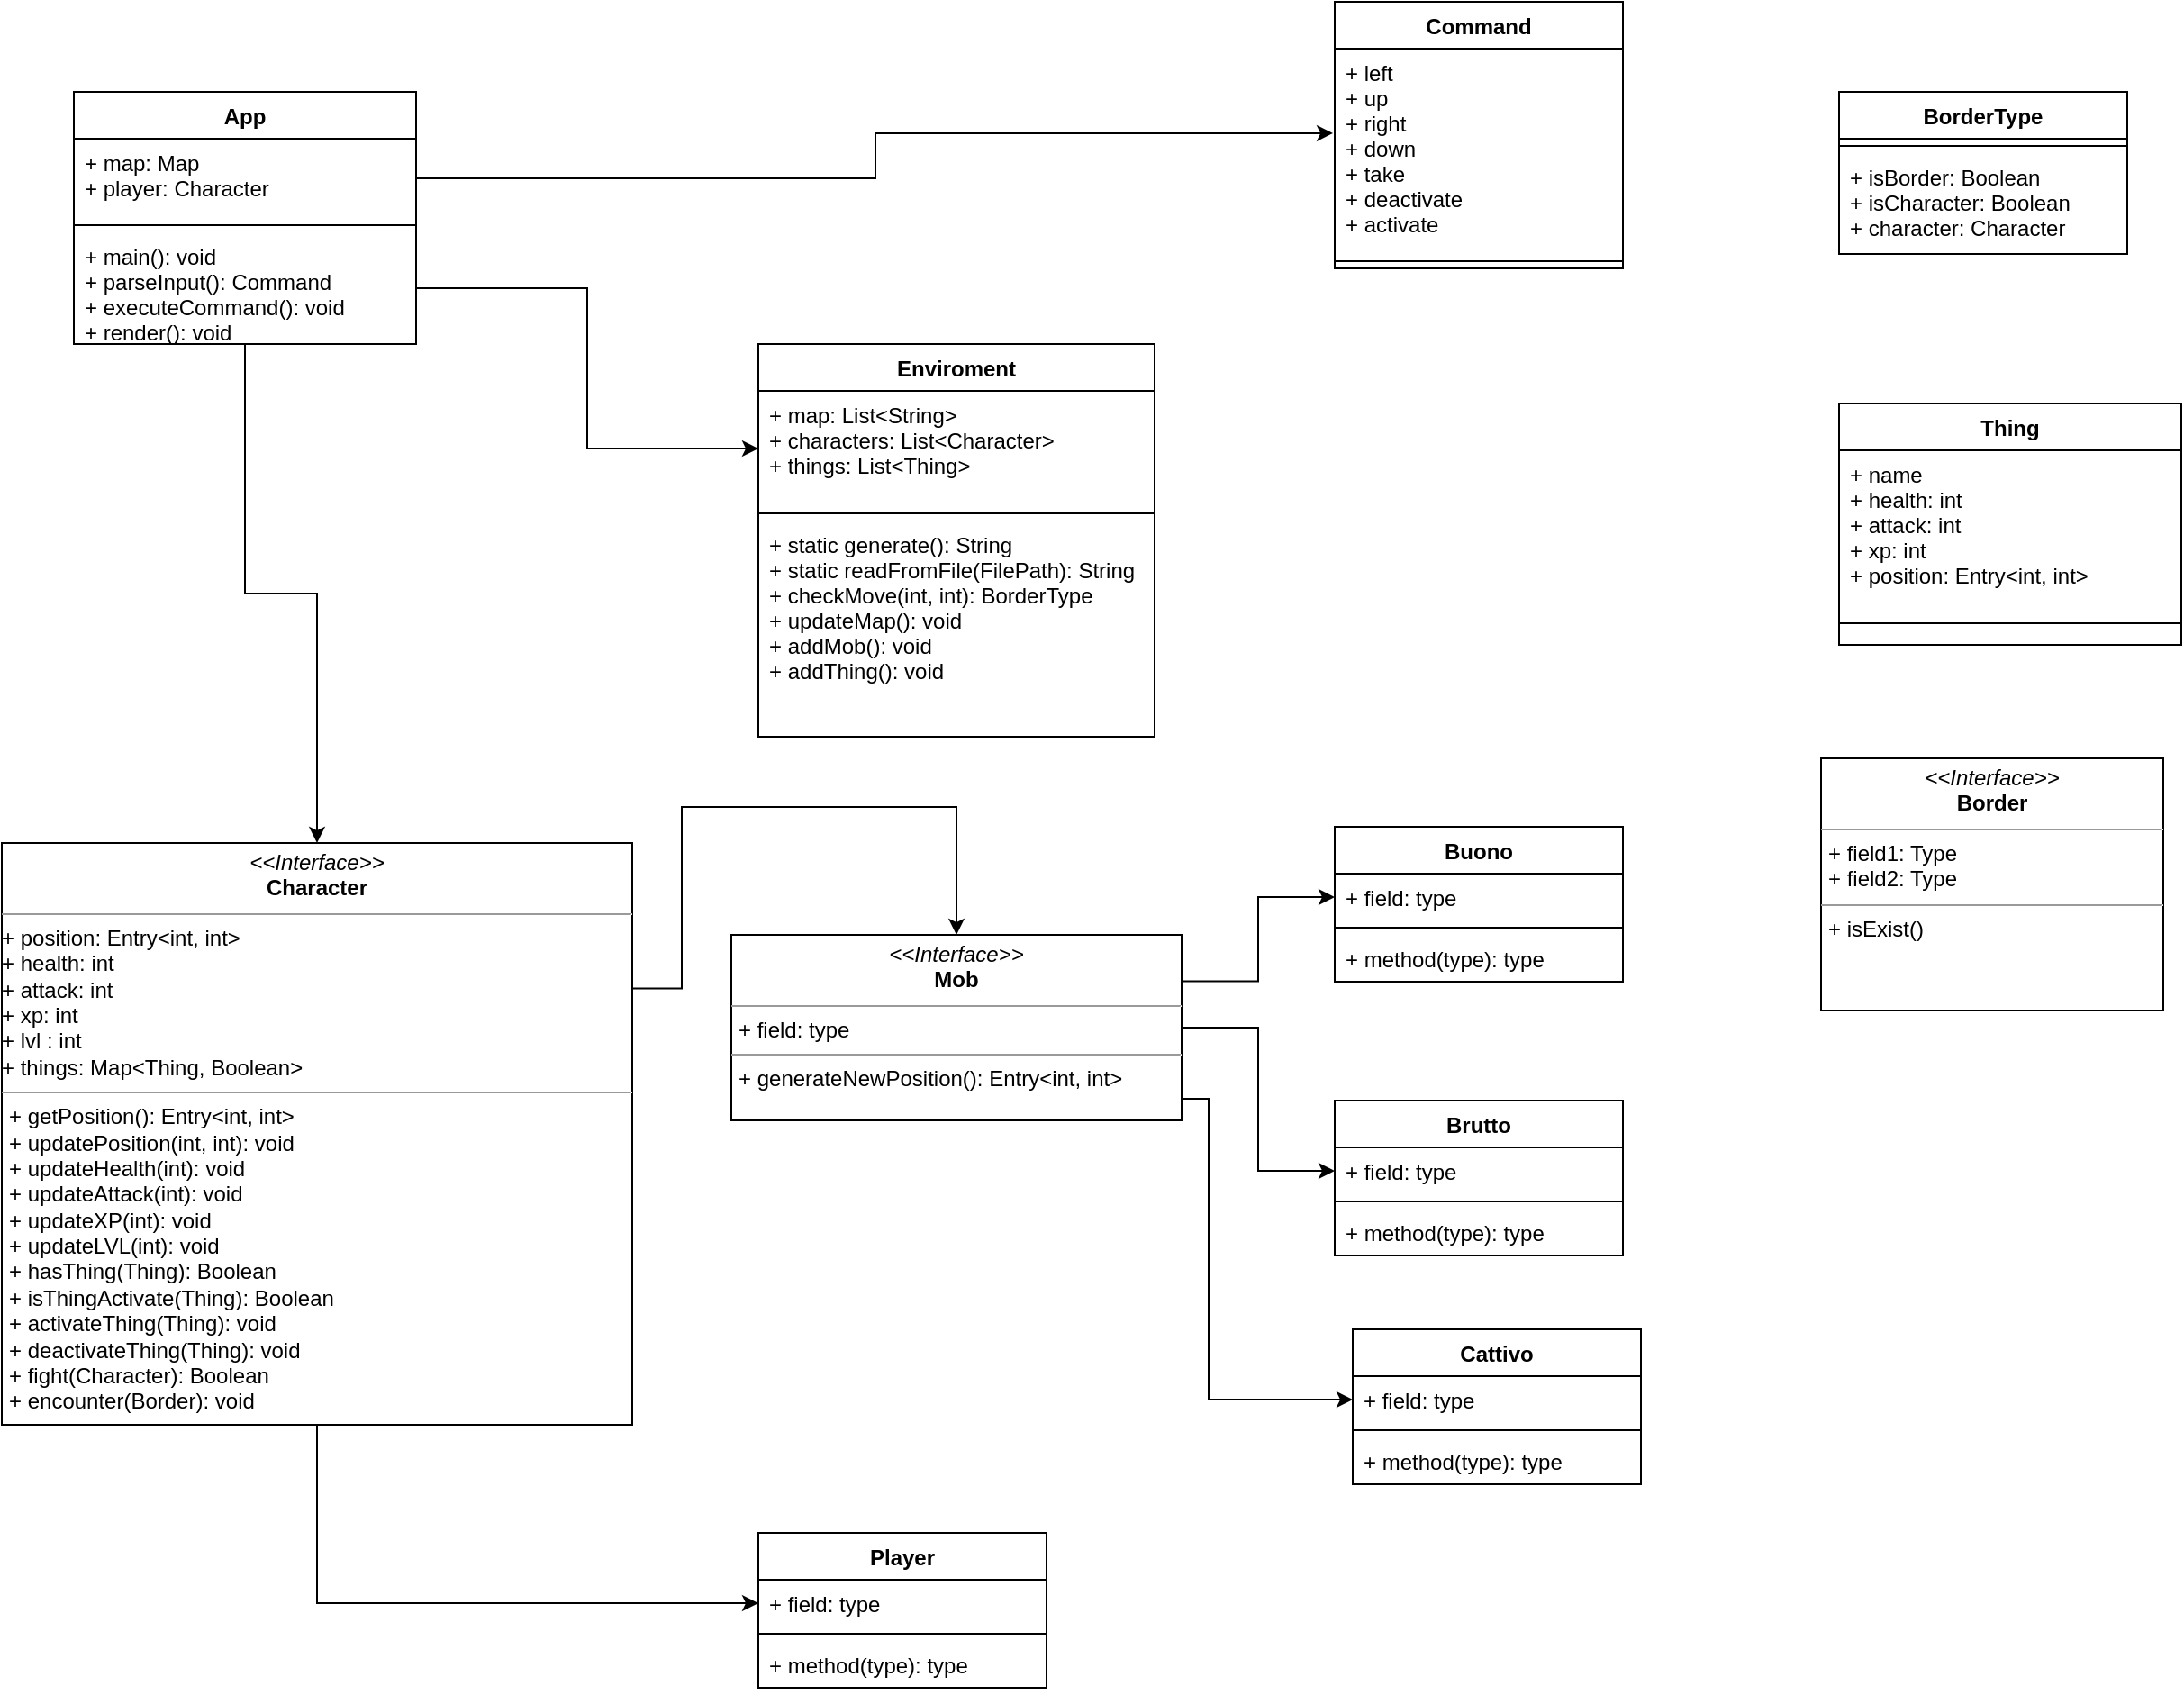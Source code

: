 <mxfile version="10.6.0" type="device"><diagram id="LDF_CH81lKKC1Uchu8hJ" name="Page-1"><mxGraphModel dx="1394" dy="762" grid="1" gridSize="10" guides="1" tooltips="1" connect="1" arrows="1" fold="1" page="1" pageScale="1" pageWidth="827" pageHeight="1169" math="0" shadow="0"><root><mxCell id="0"/><mxCell id="1" parent="0"/><mxCell id="97WXqjTTlSnCEz2I41OQ-5" value="Player" style="swimlane;fontStyle=1;align=center;verticalAlign=top;childLayout=stackLayout;horizontal=1;startSize=26;horizontalStack=0;resizeParent=1;resizeParentMax=0;resizeLast=0;collapsible=1;marginBottom=0;" parent="1" vertex="1"><mxGeometry x="460" y="890" width="160" height="86" as="geometry"/></mxCell><mxCell id="97WXqjTTlSnCEz2I41OQ-6" value="+ field: type" style="text;strokeColor=none;fillColor=none;align=left;verticalAlign=top;spacingLeft=4;spacingRight=4;overflow=hidden;rotatable=0;points=[[0,0.5],[1,0.5]];portConstraint=eastwest;" parent="97WXqjTTlSnCEz2I41OQ-5" vertex="1"><mxGeometry y="26" width="160" height="26" as="geometry"/></mxCell><mxCell id="97WXqjTTlSnCEz2I41OQ-7" value="" style="line;strokeWidth=1;fillColor=none;align=left;verticalAlign=middle;spacingTop=-1;spacingLeft=3;spacingRight=3;rotatable=0;labelPosition=right;points=[];portConstraint=eastwest;" parent="97WXqjTTlSnCEz2I41OQ-5" vertex="1"><mxGeometry y="52" width="160" height="8" as="geometry"/></mxCell><mxCell id="97WXqjTTlSnCEz2I41OQ-8" value="+ method(type): type" style="text;strokeColor=none;fillColor=none;align=left;verticalAlign=top;spacingLeft=4;spacingRight=4;overflow=hidden;rotatable=0;points=[[0,0.5],[1,0.5]];portConstraint=eastwest;" parent="97WXqjTTlSnCEz2I41OQ-5" vertex="1"><mxGeometry y="60" width="160" height="26" as="geometry"/></mxCell><mxCell id="97WXqjTTlSnCEz2I41OQ-88" style="edgeStyle=orthogonalEdgeStyle;rounded=0;orthogonalLoop=1;jettySize=auto;html=1;exitX=0.5;exitY=1;exitDx=0;exitDy=0;" parent="1" source="97WXqjTTlSnCEz2I41OQ-9" target="97WXqjTTlSnCEz2I41OQ-36" edge="1"><mxGeometry relative="1" as="geometry"/></mxCell><mxCell id="97WXqjTTlSnCEz2I41OQ-9" value="App" style="swimlane;fontStyle=1;align=center;verticalAlign=top;childLayout=stackLayout;horizontal=1;startSize=26;horizontalStack=0;resizeParent=1;resizeParentMax=0;resizeLast=0;collapsible=1;marginBottom=0;" parent="1" vertex="1"><mxGeometry x="80" y="90" width="190" height="140" as="geometry"/></mxCell><mxCell id="97WXqjTTlSnCEz2I41OQ-10" value="+ map: Map&#10;+ player: Character&#10;" style="text;strokeColor=none;fillColor=none;align=left;verticalAlign=top;spacingLeft=4;spacingRight=4;overflow=hidden;rotatable=0;points=[[0,0.5],[1,0.5]];portConstraint=eastwest;" parent="97WXqjTTlSnCEz2I41OQ-9" vertex="1"><mxGeometry y="26" width="190" height="44" as="geometry"/></mxCell><mxCell id="97WXqjTTlSnCEz2I41OQ-11" value="" style="line;strokeWidth=1;fillColor=none;align=left;verticalAlign=middle;spacingTop=-1;spacingLeft=3;spacingRight=3;rotatable=0;labelPosition=right;points=[];portConstraint=eastwest;" parent="97WXqjTTlSnCEz2I41OQ-9" vertex="1"><mxGeometry y="70" width="190" height="8" as="geometry"/></mxCell><mxCell id="97WXqjTTlSnCEz2I41OQ-12" value="+ main(): void&#10;+ parseInput(): Command&#10;+ executeCommand(): void&#10;+ render(): void&#10;" style="text;strokeColor=none;fillColor=none;align=left;verticalAlign=top;spacingLeft=4;spacingRight=4;overflow=hidden;rotatable=0;points=[[0,0.5],[1,0.5]];portConstraint=eastwest;" parent="97WXqjTTlSnCEz2I41OQ-9" vertex="1"><mxGeometry y="78" width="190" height="62" as="geometry"/></mxCell><mxCell id="97WXqjTTlSnCEz2I41OQ-13" value="Enviroment" style="swimlane;fontStyle=1;align=center;verticalAlign=top;childLayout=stackLayout;horizontal=1;startSize=26;horizontalStack=0;resizeParent=1;resizeParentMax=0;resizeLast=0;collapsible=1;marginBottom=0;" parent="1" vertex="1"><mxGeometry x="460" y="230" width="220" height="218" as="geometry"/></mxCell><mxCell id="97WXqjTTlSnCEz2I41OQ-14" value="+ map: List&lt;String&gt;&#10;+ characters: List&lt;Character&gt;&#10;+ things: List&lt;Thing&gt;&#10;" style="text;strokeColor=none;fillColor=none;align=left;verticalAlign=top;spacingLeft=4;spacingRight=4;overflow=hidden;rotatable=0;points=[[0,0.5],[1,0.5]];portConstraint=eastwest;" parent="97WXqjTTlSnCEz2I41OQ-13" vertex="1"><mxGeometry y="26" width="220" height="64" as="geometry"/></mxCell><mxCell id="97WXqjTTlSnCEz2I41OQ-15" value="" style="line;strokeWidth=1;fillColor=none;align=left;verticalAlign=middle;spacingTop=-1;spacingLeft=3;spacingRight=3;rotatable=0;labelPosition=right;points=[];portConstraint=eastwest;" parent="97WXqjTTlSnCEz2I41OQ-13" vertex="1"><mxGeometry y="90" width="220" height="8" as="geometry"/></mxCell><mxCell id="97WXqjTTlSnCEz2I41OQ-16" value="+ static generate(): String&#10;+ static readFromFile(FilePath): String&#10;+ checkMove(int, int): BorderType&#10;+ updateMap(): void&#10;+ addMob(): void&#10;+ addThing(): void&#10;" style="text;strokeColor=none;fillColor=none;align=left;verticalAlign=top;spacingLeft=4;spacingRight=4;overflow=hidden;rotatable=0;points=[[0,0.5],[1,0.5]];portConstraint=eastwest;" parent="97WXqjTTlSnCEz2I41OQ-13" vertex="1"><mxGeometry y="98" width="220" height="120" as="geometry"/></mxCell><mxCell id="97WXqjTTlSnCEz2I41OQ-85" style="edgeStyle=orthogonalEdgeStyle;rounded=0;orthogonalLoop=1;jettySize=auto;html=1;exitX=0.5;exitY=1;exitDx=0;exitDy=0;entryX=0;entryY=0.5;entryDx=0;entryDy=0;" parent="1" source="97WXqjTTlSnCEz2I41OQ-36" target="97WXqjTTlSnCEz2I41OQ-6" edge="1"><mxGeometry relative="1" as="geometry"/></mxCell><mxCell id="97WXqjTTlSnCEz2I41OQ-86" style="edgeStyle=orthogonalEdgeStyle;rounded=0;orthogonalLoop=1;jettySize=auto;html=1;exitX=1;exitY=0.25;exitDx=0;exitDy=0;entryX=0.5;entryY=0;entryDx=0;entryDy=0;" parent="1" source="97WXqjTTlSnCEz2I41OQ-36" target="97WXqjTTlSnCEz2I41OQ-68" edge="1"><mxGeometry relative="1" as="geometry"/></mxCell><mxCell id="97WXqjTTlSnCEz2I41OQ-36" value="&lt;p style=&quot;margin: 0px ; margin-top: 4px ; text-align: center&quot;&gt;&lt;i&gt;&amp;lt;&amp;lt;Interface&amp;gt;&amp;gt;&lt;/i&gt;&lt;br&gt;&lt;b&gt;Character&lt;/b&gt;&lt;/p&gt;&lt;hr size=&quot;1&quot;&gt;&lt;div&gt;+ position: Entry&amp;lt;int, int&amp;gt;&lt;/div&gt;&lt;div&gt;+ health: int&lt;/div&gt;&lt;div&gt;+ attack: int&lt;br&gt;&lt;/div&gt;&lt;div&gt;+ xp: int&lt;/div&gt;&lt;div&gt;+ lvl : int&lt;/div&gt;&lt;div&gt;+ things: Map&amp;lt;Thing, Boolean&amp;gt;&lt;/div&gt;&lt;hr size=&quot;1&quot;&gt;&lt;p style=&quot;margin: 0px ; margin-left: 4px&quot;&gt;+ getPosition(): Entry&amp;lt;int, int&amp;gt;&lt;br&gt;&lt;/p&gt;&lt;p style=&quot;margin: 0px ; margin-left: 4px&quot;&gt;+ updatePosition(int, int): void&lt;/p&gt;&lt;p style=&quot;margin: 0px ; margin-left: 4px&quot;&gt;+ updateHealth(int): void&lt;/p&gt;&lt;p style=&quot;margin: 0px ; margin-left: 4px&quot;&gt;+ updateAttack(int): void&lt;/p&gt;&lt;p style=&quot;margin: 0px ; margin-left: 4px&quot;&gt;+ updateXP(int): void&lt;/p&gt;&lt;p style=&quot;margin: 0px ; margin-left: 4px&quot;&gt;+ updateLVL(int): void&lt;/p&gt;&lt;p style=&quot;margin: 0px ; margin-left: 4px&quot;&gt;+ hasThing(Thing): Boolean&lt;/p&gt;&lt;p style=&quot;margin: 0px ; margin-left: 4px&quot;&gt;+ isThingActivate(Thing): Boolean&lt;/p&gt;&lt;p style=&quot;margin: 0px ; margin-left: 4px&quot;&gt;+ activateThing(Thing): void&lt;/p&gt;&lt;p style=&quot;margin: 0px ; margin-left: 4px&quot;&gt;+ deactivateThing(Thing): void&lt;br&gt;&lt;/p&gt;&lt;p style=&quot;margin: 0px ; margin-left: 4px&quot;&gt;+ fight(Character): Boolean&lt;br&gt;&lt;/p&gt;&lt;p style=&quot;margin: 0px ; margin-left: 4px&quot;&gt;+ encounter(Border): void&lt;/p&gt;&lt;p style=&quot;margin: 0px ; margin-left: 4px&quot;&gt;&lt;br&gt;&lt;/p&gt;" style="verticalAlign=top;align=left;overflow=fill;fontSize=12;fontFamily=Helvetica;html=1;" parent="1" vertex="1"><mxGeometry x="40" y="507" width="350" height="323" as="geometry"/></mxCell><mxCell id="97WXqjTTlSnCEz2I41OQ-62" value="Command" style="swimlane;fontStyle=1;align=center;verticalAlign=top;childLayout=stackLayout;horizontal=1;startSize=26;horizontalStack=0;resizeParent=1;resizeParentMax=0;resizeLast=0;collapsible=1;marginBottom=0;" parent="1" vertex="1"><mxGeometry x="780" y="40" width="160" height="148" as="geometry"/></mxCell><mxCell id="97WXqjTTlSnCEz2I41OQ-63" value="+ left&#10;+ up&#10;+ right&#10;+ down&#10;+ take&#10;+ deactivate&#10;+ activate&#10;" style="text;strokeColor=none;fillColor=none;align=left;verticalAlign=top;spacingLeft=4;spacingRight=4;overflow=hidden;rotatable=0;points=[[0,0.5],[1,0.5]];portConstraint=eastwest;" parent="97WXqjTTlSnCEz2I41OQ-62" vertex="1"><mxGeometry y="26" width="160" height="114" as="geometry"/></mxCell><mxCell id="97WXqjTTlSnCEz2I41OQ-64" value="" style="line;strokeWidth=1;fillColor=none;align=left;verticalAlign=middle;spacingTop=-1;spacingLeft=3;spacingRight=3;rotatable=0;labelPosition=right;points=[];portConstraint=eastwest;" parent="97WXqjTTlSnCEz2I41OQ-62" vertex="1"><mxGeometry y="140" width="160" height="8" as="geometry"/></mxCell><mxCell id="97WXqjTTlSnCEz2I41OQ-82" style="edgeStyle=orthogonalEdgeStyle;rounded=0;orthogonalLoop=1;jettySize=auto;html=1;exitX=1;exitY=0.25;exitDx=0;exitDy=0;entryX=0;entryY=0.5;entryDx=0;entryDy=0;" parent="1" source="97WXqjTTlSnCEz2I41OQ-68" target="97WXqjTTlSnCEz2I41OQ-71" edge="1"><mxGeometry relative="1" as="geometry"/></mxCell><mxCell id="97WXqjTTlSnCEz2I41OQ-83" style="edgeStyle=orthogonalEdgeStyle;rounded=0;orthogonalLoop=1;jettySize=auto;html=1;exitX=1;exitY=0.5;exitDx=0;exitDy=0;" parent="1" source="97WXqjTTlSnCEz2I41OQ-68" target="97WXqjTTlSnCEz2I41OQ-75" edge="1"><mxGeometry relative="1" as="geometry"/></mxCell><mxCell id="97WXqjTTlSnCEz2I41OQ-84" style="edgeStyle=orthogonalEdgeStyle;rounded=0;orthogonalLoop=1;jettySize=auto;html=1;exitX=1;exitY=0.75;exitDx=0;exitDy=0;entryX=0;entryY=0.5;entryDx=0;entryDy=0;" parent="1" source="97WXqjTTlSnCEz2I41OQ-68" target="97WXqjTTlSnCEz2I41OQ-79" edge="1"><mxGeometry relative="1" as="geometry"><Array as="points"><mxPoint x="695" y="649"/><mxPoint x="710" y="649"/><mxPoint x="710" y="816"/></Array></mxGeometry></mxCell><mxCell id="97WXqjTTlSnCEz2I41OQ-68" value="&lt;p style=&quot;margin: 0px ; margin-top: 4px ; text-align: center&quot;&gt;&lt;i&gt;&amp;lt;&amp;lt;Interface&amp;gt;&amp;gt;&lt;/i&gt;&lt;br&gt;&lt;b&gt;Mob&lt;/b&gt;&lt;/p&gt;&lt;hr size=&quot;1&quot;&gt;&lt;p style=&quot;margin: 0px ; margin-left: 4px&quot;&gt;+ field: type&lt;br&gt;&lt;/p&gt;&lt;hr size=&quot;1&quot;&gt;&lt;p style=&quot;margin: 0px ; margin-left: 4px&quot;&gt;+ generateNewPosition(): Entry&amp;lt;int, int&amp;gt;&lt;/p&gt;" style="verticalAlign=top;align=left;overflow=fill;fontSize=12;fontFamily=Helvetica;html=1;" parent="1" vertex="1"><mxGeometry x="445" y="558" width="250" height="103" as="geometry"/></mxCell><mxCell id="97WXqjTTlSnCEz2I41OQ-70" value="Buono" style="swimlane;fontStyle=1;align=center;verticalAlign=top;childLayout=stackLayout;horizontal=1;startSize=26;horizontalStack=0;resizeParent=1;resizeParentMax=0;resizeLast=0;collapsible=1;marginBottom=0;" parent="1" vertex="1"><mxGeometry x="780" y="498" width="160" height="86" as="geometry"/></mxCell><mxCell id="97WXqjTTlSnCEz2I41OQ-71" value="+ field: type" style="text;strokeColor=none;fillColor=none;align=left;verticalAlign=top;spacingLeft=4;spacingRight=4;overflow=hidden;rotatable=0;points=[[0,0.5],[1,0.5]];portConstraint=eastwest;" parent="97WXqjTTlSnCEz2I41OQ-70" vertex="1"><mxGeometry y="26" width="160" height="26" as="geometry"/></mxCell><mxCell id="97WXqjTTlSnCEz2I41OQ-72" value="" style="line;strokeWidth=1;fillColor=none;align=left;verticalAlign=middle;spacingTop=-1;spacingLeft=3;spacingRight=3;rotatable=0;labelPosition=right;points=[];portConstraint=eastwest;" parent="97WXqjTTlSnCEz2I41OQ-70" vertex="1"><mxGeometry y="52" width="160" height="8" as="geometry"/></mxCell><mxCell id="97WXqjTTlSnCEz2I41OQ-73" value="+ method(type): type" style="text;strokeColor=none;fillColor=none;align=left;verticalAlign=top;spacingLeft=4;spacingRight=4;overflow=hidden;rotatable=0;points=[[0,0.5],[1,0.5]];portConstraint=eastwest;" parent="97WXqjTTlSnCEz2I41OQ-70" vertex="1"><mxGeometry y="60" width="160" height="26" as="geometry"/></mxCell><mxCell id="97WXqjTTlSnCEz2I41OQ-74" value="Brutto" style="swimlane;fontStyle=1;align=center;verticalAlign=top;childLayout=stackLayout;horizontal=1;startSize=26;horizontalStack=0;resizeParent=1;resizeParentMax=0;resizeLast=0;collapsible=1;marginBottom=0;" parent="1" vertex="1"><mxGeometry x="780" y="650" width="160" height="86" as="geometry"/></mxCell><mxCell id="97WXqjTTlSnCEz2I41OQ-75" value="+ field: type" style="text;strokeColor=none;fillColor=none;align=left;verticalAlign=top;spacingLeft=4;spacingRight=4;overflow=hidden;rotatable=0;points=[[0,0.5],[1,0.5]];portConstraint=eastwest;" parent="97WXqjTTlSnCEz2I41OQ-74" vertex="1"><mxGeometry y="26" width="160" height="26" as="geometry"/></mxCell><mxCell id="97WXqjTTlSnCEz2I41OQ-76" value="" style="line;strokeWidth=1;fillColor=none;align=left;verticalAlign=middle;spacingTop=-1;spacingLeft=3;spacingRight=3;rotatable=0;labelPosition=right;points=[];portConstraint=eastwest;" parent="97WXqjTTlSnCEz2I41OQ-74" vertex="1"><mxGeometry y="52" width="160" height="8" as="geometry"/></mxCell><mxCell id="97WXqjTTlSnCEz2I41OQ-77" value="+ method(type): type" style="text;strokeColor=none;fillColor=none;align=left;verticalAlign=top;spacingLeft=4;spacingRight=4;overflow=hidden;rotatable=0;points=[[0,0.5],[1,0.5]];portConstraint=eastwest;" parent="97WXqjTTlSnCEz2I41OQ-74" vertex="1"><mxGeometry y="60" width="160" height="26" as="geometry"/></mxCell><mxCell id="97WXqjTTlSnCEz2I41OQ-78" value="Cattivo" style="swimlane;fontStyle=1;align=center;verticalAlign=top;childLayout=stackLayout;horizontal=1;startSize=26;horizontalStack=0;resizeParent=1;resizeParentMax=0;resizeLast=0;collapsible=1;marginBottom=0;" parent="1" vertex="1"><mxGeometry x="790" y="777" width="160" height="86" as="geometry"/></mxCell><mxCell id="97WXqjTTlSnCEz2I41OQ-79" value="+ field: type" style="text;strokeColor=none;fillColor=none;align=left;verticalAlign=top;spacingLeft=4;spacingRight=4;overflow=hidden;rotatable=0;points=[[0,0.5],[1,0.5]];portConstraint=eastwest;" parent="97WXqjTTlSnCEz2I41OQ-78" vertex="1"><mxGeometry y="26" width="160" height="26" as="geometry"/></mxCell><mxCell id="97WXqjTTlSnCEz2I41OQ-80" value="" style="line;strokeWidth=1;fillColor=none;align=left;verticalAlign=middle;spacingTop=-1;spacingLeft=3;spacingRight=3;rotatable=0;labelPosition=right;points=[];portConstraint=eastwest;" parent="97WXqjTTlSnCEz2I41OQ-78" vertex="1"><mxGeometry y="52" width="160" height="8" as="geometry"/></mxCell><mxCell id="97WXqjTTlSnCEz2I41OQ-81" value="+ method(type): type" style="text;strokeColor=none;fillColor=none;align=left;verticalAlign=top;spacingLeft=4;spacingRight=4;overflow=hidden;rotatable=0;points=[[0,0.5],[1,0.5]];portConstraint=eastwest;" parent="97WXqjTTlSnCEz2I41OQ-78" vertex="1"><mxGeometry y="60" width="160" height="26" as="geometry"/></mxCell><mxCell id="97WXqjTTlSnCEz2I41OQ-89" style="edgeStyle=orthogonalEdgeStyle;rounded=0;orthogonalLoop=1;jettySize=auto;html=1;exitX=1;exitY=0.5;exitDx=0;exitDy=0;entryX=-0.006;entryY=0.412;entryDx=0;entryDy=0;entryPerimeter=0;" parent="1" source="97WXqjTTlSnCEz2I41OQ-10" target="97WXqjTTlSnCEz2I41OQ-63" edge="1"><mxGeometry relative="1" as="geometry"/></mxCell><mxCell id="97WXqjTTlSnCEz2I41OQ-90" style="edgeStyle=orthogonalEdgeStyle;rounded=0;orthogonalLoop=1;jettySize=auto;html=1;exitX=1;exitY=0.5;exitDx=0;exitDy=0;entryX=0;entryY=0.5;entryDx=0;entryDy=0;" parent="1" source="97WXqjTTlSnCEz2I41OQ-12" target="97WXqjTTlSnCEz2I41OQ-14" edge="1"><mxGeometry relative="1" as="geometry"/></mxCell><mxCell id="B7jXywcGTPlKR87dfkBT-6" value="BorderType" style="swimlane;fontStyle=1;align=center;verticalAlign=top;childLayout=stackLayout;horizontal=1;startSize=26;horizontalStack=0;resizeParent=1;resizeParentMax=0;resizeLast=0;collapsible=1;marginBottom=0;" vertex="1" parent="1"><mxGeometry x="1060" y="90" width="160" height="90" as="geometry"/></mxCell><mxCell id="B7jXywcGTPlKR87dfkBT-8" value="" style="line;strokeWidth=1;fillColor=none;align=left;verticalAlign=middle;spacingTop=-1;spacingLeft=3;spacingRight=3;rotatable=0;labelPosition=right;points=[];portConstraint=eastwest;" vertex="1" parent="B7jXywcGTPlKR87dfkBT-6"><mxGeometry y="26" width="160" height="8" as="geometry"/></mxCell><mxCell id="B7jXywcGTPlKR87dfkBT-7" value="+ isBorder: Boolean&#10;+ isCharacter: Boolean&#10;+ character: Character&#10;" style="text;strokeColor=none;fillColor=none;align=left;verticalAlign=top;spacingLeft=4;spacingRight=4;overflow=hidden;rotatable=0;points=[[0,0.5],[1,0.5]];portConstraint=eastwest;" vertex="1" parent="B7jXywcGTPlKR87dfkBT-6"><mxGeometry y="34" width="160" height="56" as="geometry"/></mxCell><mxCell id="B7jXywcGTPlKR87dfkBT-14" value="Thing" style="swimlane;fontStyle=1;align=center;verticalAlign=top;childLayout=stackLayout;horizontal=1;startSize=26;horizontalStack=0;resizeParent=1;resizeParentMax=0;resizeLast=0;collapsible=1;marginBottom=0;" vertex="1" parent="1"><mxGeometry x="1060" y="263" width="190" height="134" as="geometry"/></mxCell><mxCell id="B7jXywcGTPlKR87dfkBT-15" value="+ name&#10;+ health: int&#10;+ attack: int&#10;+ xp: int&#10;+ position: Entry&lt;int, int&gt;" style="text;strokeColor=none;fillColor=none;align=left;verticalAlign=top;spacingLeft=4;spacingRight=4;overflow=hidden;rotatable=0;points=[[0,0.5],[1,0.5]];portConstraint=eastwest;" vertex="1" parent="B7jXywcGTPlKR87dfkBT-14"><mxGeometry y="26" width="190" height="84" as="geometry"/></mxCell><mxCell id="B7jXywcGTPlKR87dfkBT-16" value="" style="line;strokeWidth=1;fillColor=none;align=left;verticalAlign=middle;spacingTop=-1;spacingLeft=3;spacingRight=3;rotatable=0;labelPosition=right;points=[];portConstraint=eastwest;" vertex="1" parent="B7jXywcGTPlKR87dfkBT-14"><mxGeometry y="110" width="190" height="24" as="geometry"/></mxCell><mxCell id="B7jXywcGTPlKR87dfkBT-23" value="&lt;p style=&quot;margin: 0px ; margin-top: 4px ; text-align: center&quot;&gt;&lt;i&gt;&amp;lt;&amp;lt;Interface&amp;gt;&amp;gt;&lt;/i&gt;&lt;br&gt;&lt;b&gt;Border&lt;/b&gt;&lt;/p&gt;&lt;hr size=&quot;1&quot;&gt;&lt;p style=&quot;margin: 0px ; margin-left: 4px&quot;&gt;+ field1: Type&lt;br&gt;+ field2: Type&lt;/p&gt;&lt;hr size=&quot;1&quot;&gt;&lt;p style=&quot;margin: 0px ; margin-left: 4px&quot;&gt;+ isExist()&lt;/p&gt;" style="verticalAlign=top;align=left;overflow=fill;fontSize=12;fontFamily=Helvetica;html=1;" vertex="1" parent="1"><mxGeometry x="1050" y="460" width="190" height="140" as="geometry"/></mxCell></root></mxGraphModel></diagram></mxfile>